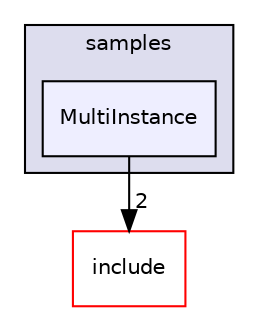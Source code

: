 digraph "c++/3rdParty/plog/samples/MultiInstance" {
  bgcolor=transparent;
  compound=true
  node [ fontsize="10", fontname="Helvetica"];
  edge [ labelfontsize="10", labelfontname="Helvetica"];
  subgraph clusterdir_8d03fde5493a5e8d8675f397fdf6800f {
    graph [ bgcolor="#ddddee", pencolor="black", label="samples" fontname="Helvetica", fontsize="10", URL="dir_8d03fde5493a5e8d8675f397fdf6800f.html"]
  dir_a3cdd4e0561e2fdb347d957cfad798a2 [shape=box, label="MultiInstance", style="filled", fillcolor="#eeeeff", pencolor="black", URL="dir_a3cdd4e0561e2fdb347d957cfad798a2.html"];
  }
  dir_05ea78ffc4ddc4f6d9a6448a24f50fa8 [shape=box label="include" color="red" URL="dir_05ea78ffc4ddc4f6d9a6448a24f50fa8.html"];
  dir_a3cdd4e0561e2fdb347d957cfad798a2->dir_05ea78ffc4ddc4f6d9a6448a24f50fa8 [headlabel="2", labeldistance=1.5 headhref="dir_000018_000027.html"];
}
